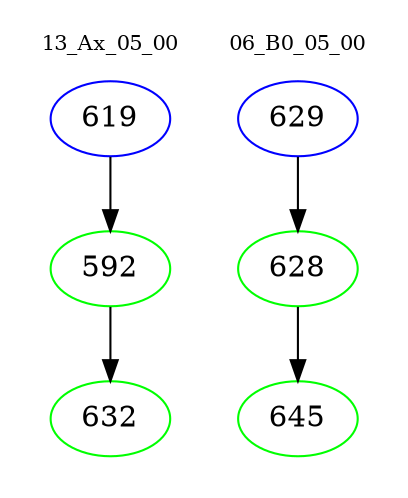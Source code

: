 digraph{
subgraph cluster_0 {
color = white
label = "13_Ax_05_00";
fontsize=10;
T0_619 [label="619", color="blue"]
T0_619 -> T0_592 [color="black"]
T0_592 [label="592", color="green"]
T0_592 -> T0_632 [color="black"]
T0_632 [label="632", color="green"]
}
subgraph cluster_1 {
color = white
label = "06_B0_05_00";
fontsize=10;
T1_629 [label="629", color="blue"]
T1_629 -> T1_628 [color="black"]
T1_628 [label="628", color="green"]
T1_628 -> T1_645 [color="black"]
T1_645 [label="645", color="green"]
}
}
